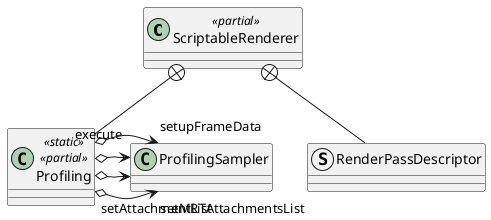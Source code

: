@startuml
class ScriptableRenderer <<partial>> {
}
class Profiling <<static>> <<partial>> {
}
struct RenderPassDescriptor {
}
ScriptableRenderer +-- Profiling
Profiling o-> "setMRTAttachmentsList" ProfilingSampler
Profiling o-> "setAttachmentList" ProfilingSampler
Profiling o-> "execute" ProfilingSampler
Profiling o-> "setupFrameData" ProfilingSampler
ScriptableRenderer +-- RenderPassDescriptor
@enduml
